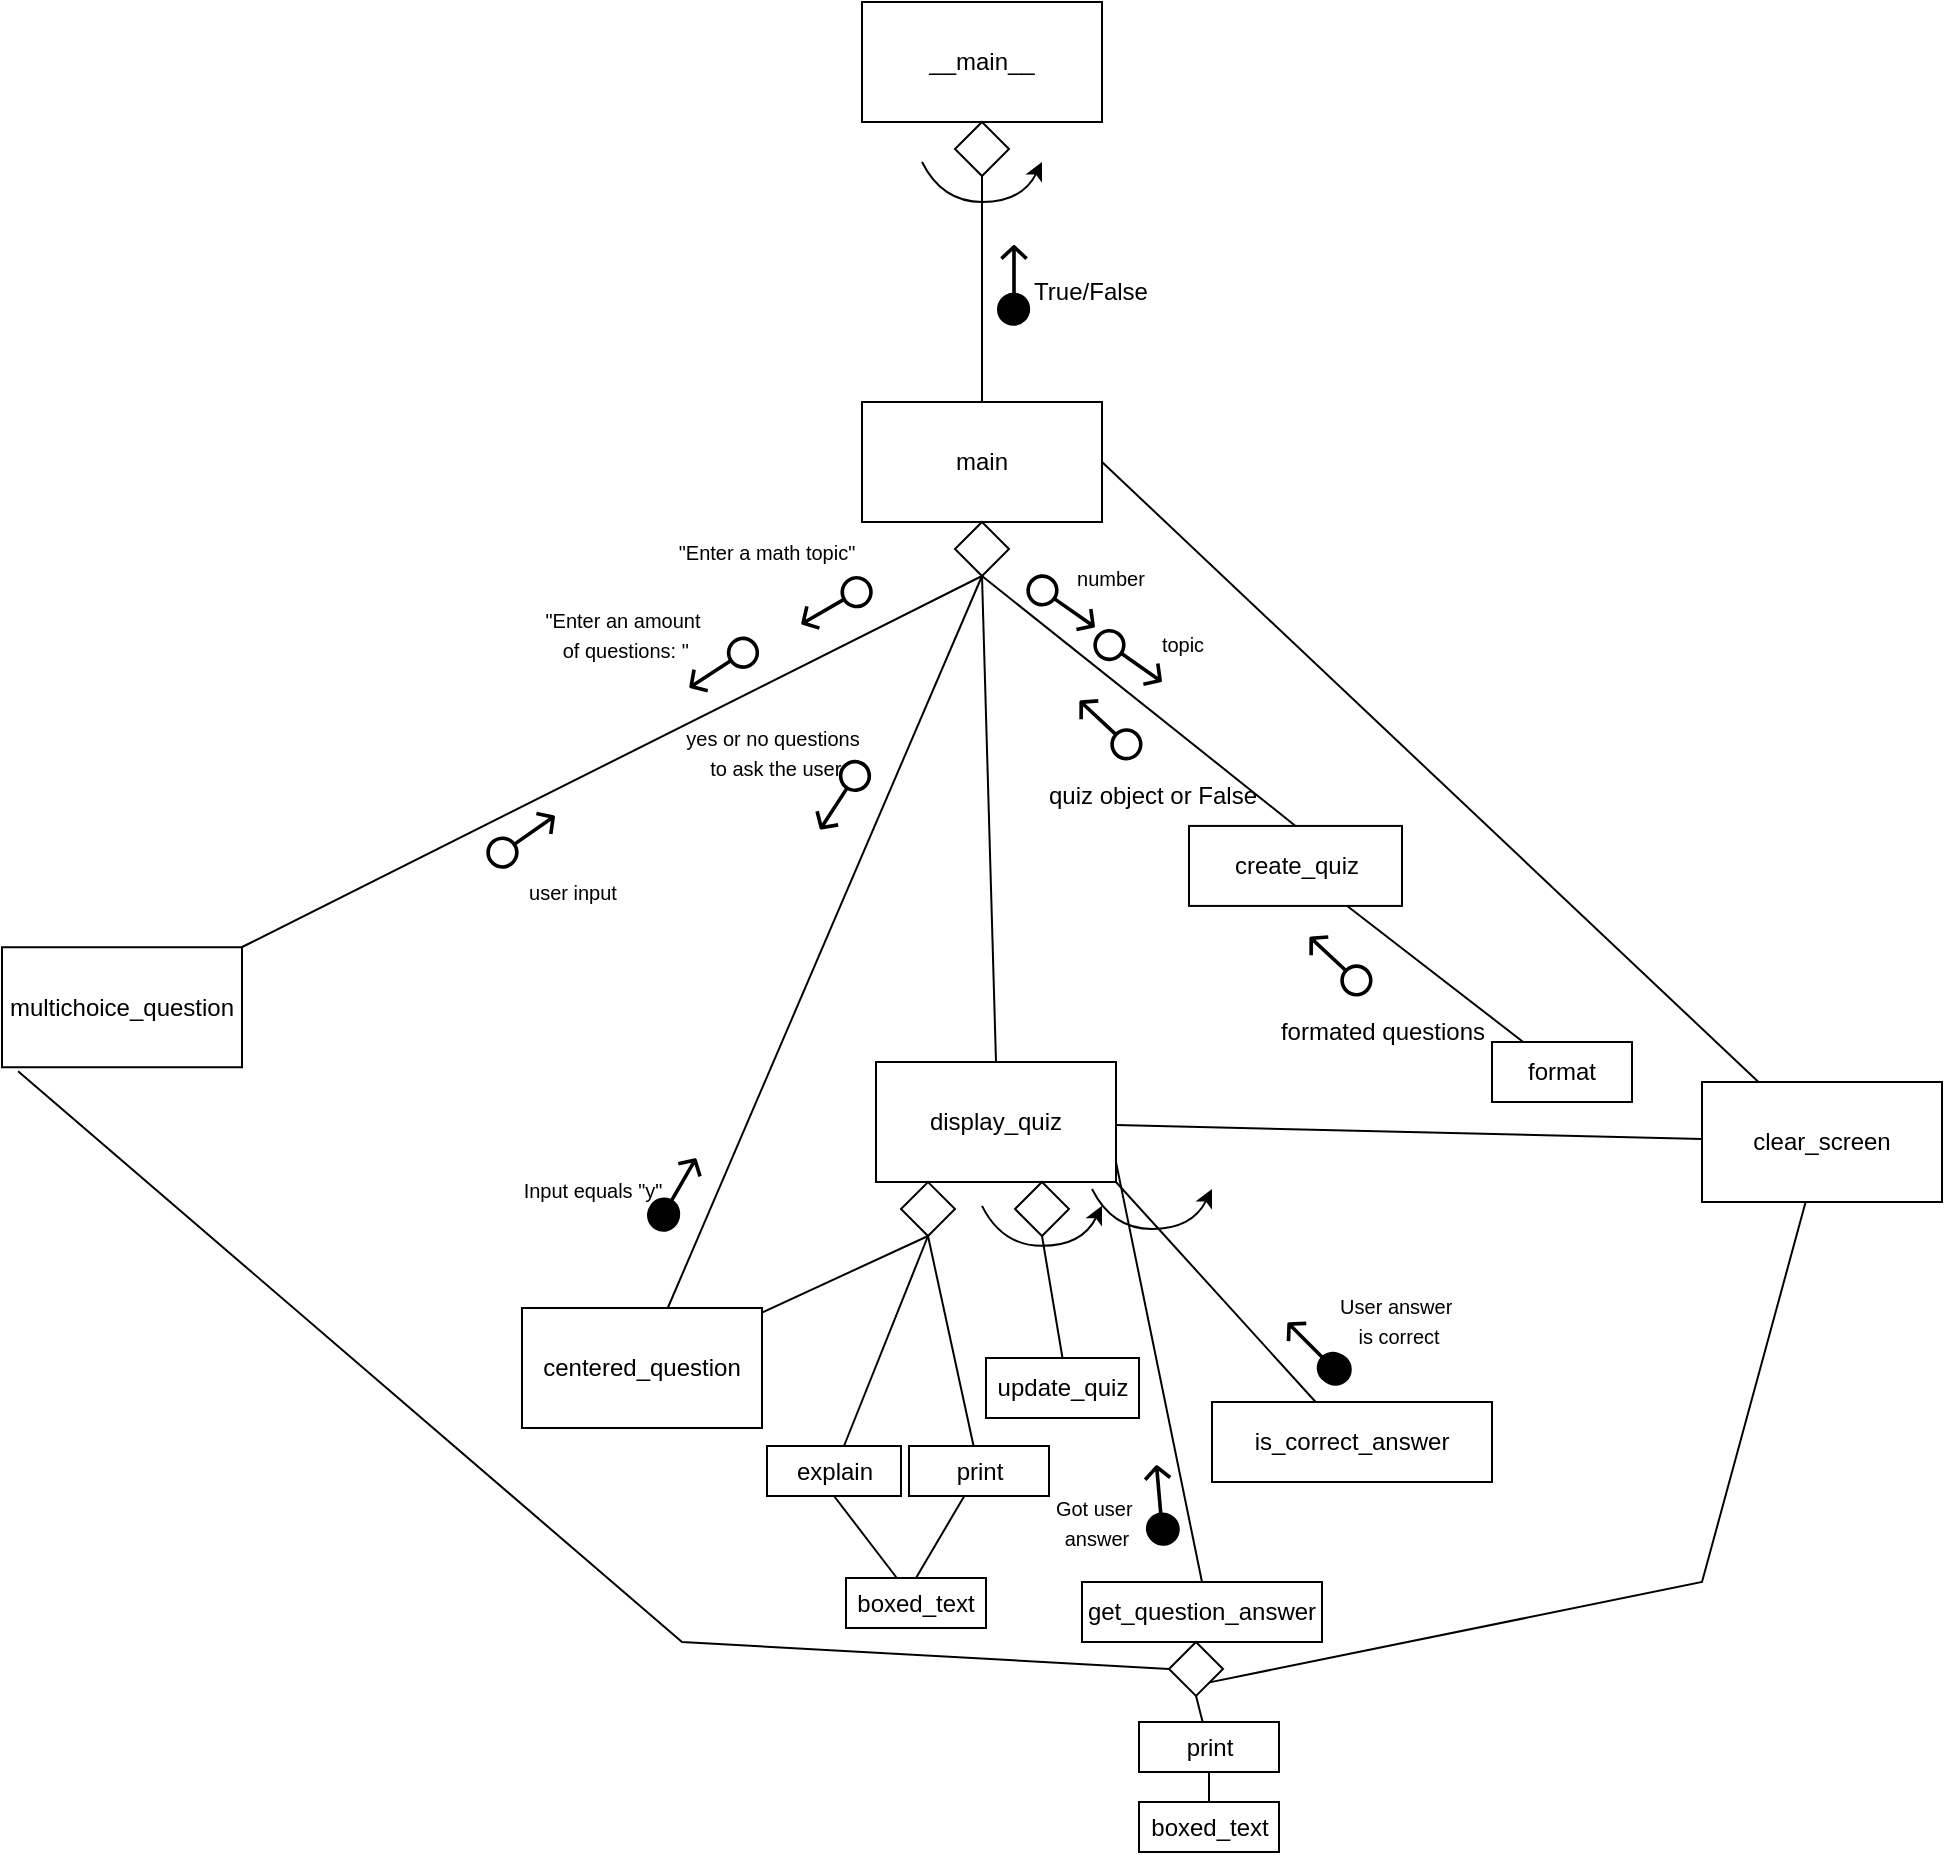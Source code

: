 <mxfile version="26.2.14">
  <diagram name="Page-1" id="f_3oM0i7yv1ToYmqykZj">
    <mxGraphModel dx="1382" dy="791" grid="1" gridSize="10" guides="1" tooltips="1" connect="1" arrows="1" fold="1" page="1" pageScale="1" pageWidth="3300" pageHeight="2339" math="0" shadow="0">
      <root>
        <mxCell id="0" />
        <mxCell id="1" parent="0" />
        <mxCell id="BkOrvYqyjtyI4UNcTYps-45" value="__main__" style="whiteSpace=wrap;html=1;" parent="1" vertex="1">
          <mxGeometry x="880" y="150" width="120" height="60" as="geometry" />
        </mxCell>
        <mxCell id="BkOrvYqyjtyI4UNcTYps-46" value="" style="rhombus;whiteSpace=wrap;html=1;fillColor=none;" parent="1" vertex="1">
          <mxGeometry x="926.5" y="210" width="27" height="27" as="geometry" />
        </mxCell>
        <mxCell id="BkOrvYqyjtyI4UNcTYps-47" value="" style="endArrow=none;html=1;entryX=0.5;entryY=1;entryDx=0;entryDy=0;" parent="1" target="BkOrvYqyjtyI4UNcTYps-46" edge="1">
          <mxGeometry width="50" height="50" relative="1" as="geometry">
            <mxPoint x="940" y="350" as="sourcePoint" />
            <mxPoint x="855" y="231" as="targetPoint" />
          </mxGeometry>
        </mxCell>
        <mxCell id="BkOrvYqyjtyI4UNcTYps-48" value="" style="curved=1;endArrow=classic;html=1;rounded=0;" parent="1" edge="1">
          <mxGeometry width="50" height="50" relative="1" as="geometry">
            <mxPoint x="910" y="230" as="sourcePoint" />
            <mxPoint x="970" y="230" as="targetPoint" />
            <Array as="points">
              <mxPoint x="920" y="250" />
              <mxPoint x="960" y="250" />
            </Array>
          </mxGeometry>
        </mxCell>
        <mxCell id="BkOrvYqyjtyI4UNcTYps-49" value="" style="group;rotation=-90;" parent="1" vertex="1" connectable="0">
          <mxGeometry x="940" y="280" width="40" height="23" as="geometry" />
        </mxCell>
        <mxCell id="BkOrvYqyjtyI4UNcTYps-50" value="" style="outlineConnect=0;fontColor=#232F3E;gradientColor=none;strokeColor=none;dashed=0;verticalLabelPosition=bottom;verticalAlign=top;align=center;html=1;fontSize=12;fontStyle=0;aspect=fixed;pointerEvents=1;shape=mxgraph.aws4.elastic_ip_address;fillColor=#000000;rotation=-90;" parent="BkOrvYqyjtyI4UNcTYps-49" vertex="1">
          <mxGeometry x="-4" y="3" width="40" height="16.923" as="geometry" />
        </mxCell>
        <mxCell id="BkOrvYqyjtyI4UNcTYps-51" value="" style="ellipse;whiteSpace=wrap;html=1;aspect=fixed;fillColor=#000000;rotation=-180;" parent="BkOrvYqyjtyI4UNcTYps-49" vertex="1">
          <mxGeometry x="8" y="16" width="15.385" height="15.385" as="geometry" />
        </mxCell>
        <mxCell id="BkOrvYqyjtyI4UNcTYps-52" value="True/False" style="text;html=1;align=center;verticalAlign=middle;resizable=0;points=[];autosize=1;strokeColor=none;fillColor=none;" parent="1" vertex="1">
          <mxGeometry x="953.5" y="280" width="80" height="30" as="geometry" />
        </mxCell>
        <mxCell id="BkOrvYqyjtyI4UNcTYps-53" value="main" style="whiteSpace=wrap;html=1;" parent="1" vertex="1">
          <mxGeometry x="880" y="350" width="120" height="60" as="geometry" />
        </mxCell>
        <mxCell id="BkOrvYqyjtyI4UNcTYps-54" value="display_quiz" style="rounded=0;whiteSpace=wrap;html=1;" parent="1" vertex="1">
          <mxGeometry x="887" y="680" width="120" height="60" as="geometry" />
        </mxCell>
        <mxCell id="BkOrvYqyjtyI4UNcTYps-55" value="" style="rhombus;whiteSpace=wrap;html=1;fillColor=none;" parent="1" vertex="1">
          <mxGeometry x="926.5" y="410" width="27" height="27" as="geometry" />
        </mxCell>
        <mxCell id="BkOrvYqyjtyI4UNcTYps-56" value="" style="endArrow=none;html=1;entryX=0.5;entryY=1;entryDx=0;entryDy=0;exitX=0.5;exitY=0;exitDx=0;exitDy=0;" parent="1" source="BkOrvYqyjtyI4UNcTYps-54" target="BkOrvYqyjtyI4UNcTYps-55" edge="1">
          <mxGeometry width="50" height="50" relative="1" as="geometry">
            <mxPoint x="170" y="655.5" as="sourcePoint" />
            <mxPoint x="707" y="434.5" as="targetPoint" />
          </mxGeometry>
        </mxCell>
        <mxCell id="BkOrvYqyjtyI4UNcTYps-57" value="create_quiz" style="whiteSpace=wrap;html=1;" parent="1" vertex="1">
          <mxGeometry x="1043.5" y="561.96" width="106.5" height="40" as="geometry" />
        </mxCell>
        <mxCell id="BkOrvYqyjtyI4UNcTYps-58" value="" style="endArrow=none;html=1;entryX=0.5;entryY=1;entryDx=0;entryDy=0;exitX=0.5;exitY=0;exitDx=0;exitDy=0;" parent="1" source="BkOrvYqyjtyI4UNcTYps-57" target="BkOrvYqyjtyI4UNcTYps-55" edge="1">
          <mxGeometry width="50" height="50" relative="1" as="geometry">
            <mxPoint x="1030" y="590" as="sourcePoint" />
            <mxPoint x="950" y="447" as="targetPoint" />
          </mxGeometry>
        </mxCell>
        <mxCell id="BkOrvYqyjtyI4UNcTYps-60" value="is_correct_answer" style="whiteSpace=wrap;html=1;" parent="1" vertex="1">
          <mxGeometry x="1055" y="850" width="140" height="40" as="geometry" />
        </mxCell>
        <mxCell id="BkOrvYqyjtyI4UNcTYps-61" value="" style="endArrow=none;html=1;rounded=0;exitX=1;exitY=1;exitDx=0;exitDy=0;" parent="1" source="BkOrvYqyjtyI4UNcTYps-54" target="BkOrvYqyjtyI4UNcTYps-60" edge="1">
          <mxGeometry width="50" height="50" relative="1" as="geometry">
            <mxPoint x="1020" y="740.08" as="sourcePoint" />
            <mxPoint x="1060" y="756" as="targetPoint" />
          </mxGeometry>
        </mxCell>
        <mxCell id="BkOrvYqyjtyI4UNcTYps-62" value="" style="group;rotation=-135;" parent="1" vertex="1" connectable="0">
          <mxGeometry x="1090" y="800" width="100" height="32.46" as="geometry" />
        </mxCell>
        <mxCell id="BkOrvYqyjtyI4UNcTYps-63" value="" style="outlineConnect=0;fontColor=#232F3E;gradientColor=none;strokeColor=none;dashed=0;verticalLabelPosition=bottom;verticalAlign=top;align=center;html=1;fontSize=12;fontStyle=0;aspect=fixed;pointerEvents=1;shape=mxgraph.aws4.elastic_ip_address;fillColor=#000000;rotation=-135;" parent="BkOrvYqyjtyI4UNcTYps-62" vertex="1">
          <mxGeometry x="-3" y="16" width="40" height="16.923" as="geometry" />
        </mxCell>
        <mxCell id="BkOrvYqyjtyI4UNcTYps-64" value="" style="ellipse;whiteSpace=wrap;html=1;aspect=fixed;fillColor=#000000;rotation=-225;" parent="BkOrvYqyjtyI4UNcTYps-62" vertex="1">
          <mxGeometry x="19" y="26" width="15.385" height="15.385" as="geometry" />
        </mxCell>
        <mxCell id="BkOrvYqyjtyI4UNcTYps-65" value="&lt;font style=&quot;font-size: 10px;&quot;&gt;User answer&amp;nbsp;&lt;/font&gt;&lt;div&gt;&lt;font style=&quot;font-size: 10px;&quot;&gt;is correct&lt;/font&gt;&lt;/div&gt;" style="text;html=1;align=center;verticalAlign=middle;resizable=0;points=[];autosize=1;strokeColor=none;fillColor=none;rotation=0;" parent="BkOrvYqyjtyI4UNcTYps-62" vertex="1">
          <mxGeometry x="18" y="-11" width="80" height="40" as="geometry" />
        </mxCell>
        <mxCell id="BkOrvYqyjtyI4UNcTYps-66" value="" style="curved=1;endArrow=classic;html=1;rounded=0;" parent="1" edge="1">
          <mxGeometry width="50" height="50" relative="1" as="geometry">
            <mxPoint x="940" y="751.92" as="sourcePoint" />
            <mxPoint x="1000" y="751.92" as="targetPoint" />
            <Array as="points">
              <mxPoint x="950" y="771.92" />
              <mxPoint x="990" y="771.92" />
            </Array>
          </mxGeometry>
        </mxCell>
        <mxCell id="BkOrvYqyjtyI4UNcTYps-67" value="" style="rhombus;whiteSpace=wrap;html=1;fillColor=none;" parent="1" vertex="1">
          <mxGeometry x="956.5" y="740" width="27" height="27" as="geometry" />
        </mxCell>
        <mxCell id="BkOrvYqyjtyI4UNcTYps-68" value="update_quiz" style="whiteSpace=wrap;html=1;" parent="1" vertex="1">
          <mxGeometry x="942" y="828" width="76.5" height="30" as="geometry" />
        </mxCell>
        <mxCell id="BkOrvYqyjtyI4UNcTYps-69" value="" style="endArrow=none;html=1;rounded=0;exitX=0.5;exitY=1;exitDx=0;exitDy=0;entryX=0.5;entryY=0;entryDx=0;entryDy=0;" parent="1" source="BkOrvYqyjtyI4UNcTYps-67" target="BkOrvYqyjtyI4UNcTYps-68" edge="1">
          <mxGeometry width="50" height="50" relative="1" as="geometry">
            <mxPoint x="945" y="747" as="sourcePoint" />
            <mxPoint x="1020" y="900" as="targetPoint" />
          </mxGeometry>
        </mxCell>
        <mxCell id="BkOrvYqyjtyI4UNcTYps-70" value="get_question_answer" style="whiteSpace=wrap;html=1;" parent="1" vertex="1">
          <mxGeometry x="990" y="940" width="120" height="30" as="geometry" />
        </mxCell>
        <mxCell id="BkOrvYqyjtyI4UNcTYps-71" value="" style="endArrow=none;html=1;rounded=0;entryX=0.5;entryY=0;entryDx=0;entryDy=0;" parent="1" target="BkOrvYqyjtyI4UNcTYps-70" edge="1">
          <mxGeometry width="50" height="50" relative="1" as="geometry">
            <mxPoint x="1007" y="730.08" as="sourcePoint" />
            <mxPoint x="880" y="890" as="targetPoint" />
          </mxGeometry>
        </mxCell>
        <mxCell id="BkOrvYqyjtyI4UNcTYps-72" value="" style="group;rotation=-95;" parent="1" vertex="1" connectable="0">
          <mxGeometry x="940" y="900" width="40" height="23" as="geometry" />
        </mxCell>
        <mxCell id="BkOrvYqyjtyI4UNcTYps-73" value="" style="outlineConnect=0;fontColor=#232F3E;gradientColor=none;strokeColor=none;dashed=0;verticalLabelPosition=bottom;verticalAlign=top;align=center;html=1;fontSize=12;fontStyle=0;aspect=fixed;pointerEvents=1;shape=mxgraph.aws4.elastic_ip_address;fillColor=#000000;rotation=-95;" parent="BkOrvYqyjtyI4UNcTYps-72" vertex="1">
          <mxGeometry x="69" y="-7" width="40" height="16.923" as="geometry" />
        </mxCell>
        <mxCell id="BkOrvYqyjtyI4UNcTYps-74" value="" style="ellipse;whiteSpace=wrap;html=1;aspect=fixed;fillColor=#000000;rotation=-185;" parent="BkOrvYqyjtyI4UNcTYps-72" vertex="1">
          <mxGeometry x="83" y="6" width="15.385" height="15.385" as="geometry" />
        </mxCell>
        <mxCell id="BkOrvYqyjtyI4UNcTYps-75" value="&lt;font size=&quot;1&quot;&gt;Got user&amp;nbsp;&lt;/font&gt;&lt;div&gt;&lt;font size=&quot;1&quot;&gt;answer&lt;/font&gt;&lt;/div&gt;" style="text;html=1;align=center;verticalAlign=middle;resizable=0;points=[];autosize=1;strokeColor=none;fillColor=none;rotation=0;" parent="1" vertex="1">
          <mxGeometry x="966.5" y="890" width="60" height="40" as="geometry" />
        </mxCell>
        <mxCell id="BkOrvYqyjtyI4UNcTYps-76" value="print" style="whiteSpace=wrap;html=1;" parent="1" vertex="1">
          <mxGeometry x="903.5" y="872" width="70" height="25" as="geometry" />
        </mxCell>
        <mxCell id="BkOrvYqyjtyI4UNcTYps-77" value="" style="endArrow=none;html=1;rounded=0;exitX=0.5;exitY=1;exitDx=0;exitDy=0;" parent="1" source="BkOrvYqyjtyI4UNcTYps-79" target="BkOrvYqyjtyI4UNcTYps-76" edge="1">
          <mxGeometry width="50" height="50" relative="1" as="geometry">
            <mxPoint x="810" y="740" as="sourcePoint" />
            <mxPoint x="830" y="960" as="targetPoint" />
          </mxGeometry>
        </mxCell>
        <mxCell id="BkOrvYqyjtyI4UNcTYps-78" value="" style="curved=1;endArrow=classic;html=1;rounded=0;" parent="1" edge="1">
          <mxGeometry width="50" height="50" relative="1" as="geometry">
            <mxPoint x="995" y="743.5" as="sourcePoint" />
            <mxPoint x="1055" y="743.5" as="targetPoint" />
            <Array as="points">
              <mxPoint x="1005" y="763.5" />
              <mxPoint x="1045" y="763.5" />
            </Array>
          </mxGeometry>
        </mxCell>
        <mxCell id="BkOrvYqyjtyI4UNcTYps-79" value="" style="rhombus;whiteSpace=wrap;html=1;fillColor=none;" parent="1" vertex="1">
          <mxGeometry x="899.5" y="740.08" width="27" height="26.92" as="geometry" />
        </mxCell>
        <mxCell id="BkOrvYqyjtyI4UNcTYps-81" value="explain" style="whiteSpace=wrap;html=1;" parent="1" vertex="1">
          <mxGeometry x="832.5" y="872" width="67" height="25" as="geometry" />
        </mxCell>
        <mxCell id="BkOrvYqyjtyI4UNcTYps-82" value="" style="endArrow=none;html=1;rounded=0;exitX=0.5;exitY=1;exitDx=0;exitDy=0;" parent="1" source="BkOrvYqyjtyI4UNcTYps-79" target="BkOrvYqyjtyI4UNcTYps-81" edge="1">
          <mxGeometry width="50" height="50" relative="1" as="geometry">
            <mxPoint x="910" y="780" as="sourcePoint" />
            <mxPoint x="773" y="987.5" as="targetPoint" />
          </mxGeometry>
        </mxCell>
        <mxCell id="BkOrvYqyjtyI4UNcTYps-86" value="" style="endArrow=none;html=1;rounded=0;entryX=0.5;entryY=0;entryDx=0;entryDy=0;" parent="1" source="BkOrvYqyjtyI4UNcTYps-76" target="BkOrvYqyjtyI4UNcTYps-87" edge="1">
          <mxGeometry width="50" height="50" relative="1" as="geometry">
            <mxPoint x="915.5" y="856.54" as="sourcePoint" />
            <mxPoint x="898.5" y="926.54" as="targetPoint" />
          </mxGeometry>
        </mxCell>
        <mxCell id="BkOrvYqyjtyI4UNcTYps-87" value="boxed_text" style="whiteSpace=wrap;html=1;" parent="1" vertex="1">
          <mxGeometry x="872" y="938" width="70" height="25" as="geometry" />
        </mxCell>
        <mxCell id="BkOrvYqyjtyI4UNcTYps-88" value="" style="endArrow=none;html=1;rounded=0;exitX=0.5;exitY=1;exitDx=0;exitDy=0;" parent="1" source="BkOrvYqyjtyI4UNcTYps-81" target="BkOrvYqyjtyI4UNcTYps-87" edge="1">
          <mxGeometry width="50" height="50" relative="1" as="geometry">
            <mxPoint x="828.5" y="916.54" as="sourcePoint" />
            <mxPoint x="736.5" y="1044.54" as="targetPoint" />
          </mxGeometry>
        </mxCell>
        <mxCell id="BkOrvYqyjtyI4UNcTYps-90" value="" style="outlineConnect=0;fontColor=#232F3E;gradientColor=none;strokeColor=none;dashed=0;verticalLabelPosition=bottom;verticalAlign=top;align=center;html=1;fontSize=12;fontStyle=0;aspect=fixed;pointerEvents=1;shape=mxgraph.aws4.elastic_ip_address;fillColor=#000000;rotation=35;" parent="1" vertex="1">
          <mxGeometry x="960" y="442.58" width="40" height="16.923" as="geometry" />
        </mxCell>
        <mxCell id="BkOrvYqyjtyI4UNcTYps-91" value="&lt;font size=&quot;1&quot;&gt;number&lt;/font&gt;" style="text;html=1;align=center;verticalAlign=middle;resizable=0;points=[];autosize=1;strokeColor=none;fillColor=none;" parent="1" vertex="1">
          <mxGeometry x="973.5" y="422.5" width="60" height="30" as="geometry" />
        </mxCell>
        <mxCell id="BkOrvYqyjtyI4UNcTYps-92" value="&lt;font size=&quot;1&quot;&gt;topic&lt;/font&gt;" style="text;html=1;align=center;verticalAlign=middle;resizable=0;points=[];autosize=1;strokeColor=none;fillColor=none;" parent="1" vertex="1">
          <mxGeometry x="1020" y="456.04" width="40" height="30" as="geometry" />
        </mxCell>
        <mxCell id="BkOrvYqyjtyI4UNcTYps-93" value="" style="outlineConnect=0;fontColor=#232F3E;gradientColor=none;strokeColor=none;dashed=0;verticalLabelPosition=bottom;verticalAlign=top;align=center;html=1;fontSize=12;fontStyle=0;aspect=fixed;pointerEvents=1;shape=mxgraph.aws4.elastic_ip_address;fillColor=#000000;rotation=-137;" parent="1" vertex="1">
          <mxGeometry x="983.5" y="504.58" width="40" height="16.923" as="geometry" />
        </mxCell>
        <mxCell id="BkOrvYqyjtyI4UNcTYps-94" value="quiz object or False" style="text;html=1;align=center;verticalAlign=middle;resizable=0;points=[];autosize=1;strokeColor=none;fillColor=none;" parent="1" vertex="1">
          <mxGeometry x="960" y="531.96" width="130" height="30" as="geometry" />
        </mxCell>
        <mxCell id="BkOrvYqyjtyI4UNcTYps-95" value="" style="outlineConnect=0;fontColor=#232F3E;gradientColor=none;strokeColor=none;dashed=0;verticalLabelPosition=bottom;verticalAlign=top;align=center;html=1;fontSize=12;fontStyle=0;aspect=fixed;pointerEvents=1;shape=mxgraph.aws4.elastic_ip_address;fillColor=#000000;rotation=35;" parent="1" vertex="1">
          <mxGeometry x="993.5" y="469.92" width="40" height="16.923" as="geometry" />
        </mxCell>
        <mxCell id="BkOrvYqyjtyI4UNcTYps-97" value="centered_question" style="whiteSpace=wrap;html=1;" parent="1" vertex="1">
          <mxGeometry x="710" y="803" width="120" height="60" as="geometry" />
        </mxCell>
        <mxCell id="BkOrvYqyjtyI4UNcTYps-98" value="multichoice_question" style="whiteSpace=wrap;html=1;" parent="1" vertex="1">
          <mxGeometry x="450" y="622.62" width="120" height="60" as="geometry" />
        </mxCell>
        <mxCell id="BkOrvYqyjtyI4UNcTYps-99" value="clear_screen" style="whiteSpace=wrap;html=1;" parent="1" vertex="1">
          <mxGeometry x="1300" y="690" width="120" height="60" as="geometry" />
        </mxCell>
        <mxCell id="BkOrvYqyjtyI4UNcTYps-110" value="" style="endArrow=none;html=1;entryX=0.5;entryY=1;entryDx=0;entryDy=0;" parent="1" source="BkOrvYqyjtyI4UNcTYps-97" target="BkOrvYqyjtyI4UNcTYps-55" edge="1">
          <mxGeometry width="50" height="50" relative="1" as="geometry">
            <mxPoint x="957" y="690" as="sourcePoint" />
            <mxPoint x="950" y="447" as="targetPoint" />
          </mxGeometry>
        </mxCell>
        <mxCell id="BkOrvYqyjtyI4UNcTYps-111" value="" style="endArrow=none;html=1;rounded=0;exitX=0.5;exitY=1;exitDx=0;exitDy=0;" parent="1" source="BkOrvYqyjtyI4UNcTYps-79" target="BkOrvYqyjtyI4UNcTYps-97" edge="1">
          <mxGeometry width="50" height="50" relative="1" as="geometry">
            <mxPoint x="923" y="777" as="sourcePoint" />
            <mxPoint x="710" y="840" as="targetPoint" />
          </mxGeometry>
        </mxCell>
        <mxCell id="BkOrvYqyjtyI4UNcTYps-113" value="" style="endArrow=none;html=1;entryX=1;entryY=0.5;entryDx=0;entryDy=0;" parent="1" source="BkOrvYqyjtyI4UNcTYps-99" target="BkOrvYqyjtyI4UNcTYps-53" edge="1">
          <mxGeometry width="50" height="50" relative="1" as="geometry">
            <mxPoint x="615" y="848" as="sourcePoint" />
            <mxPoint x="860" y="450" as="targetPoint" />
          </mxGeometry>
        </mxCell>
        <mxCell id="BkOrvYqyjtyI4UNcTYps-114" value="" style="endArrow=none;html=1;" parent="1" source="BkOrvYqyjtyI4UNcTYps-99" target="BkOrvYqyjtyI4UNcTYps-54" edge="1">
          <mxGeometry width="50" height="50" relative="1" as="geometry">
            <mxPoint x="678.511" y="996" as="sourcePoint" />
            <mxPoint x="872" y="713" as="targetPoint" />
          </mxGeometry>
        </mxCell>
        <mxCell id="BkOrvYqyjtyI4UNcTYps-115" value="" style="endArrow=none;html=1;entryX=0.5;entryY=1;entryDx=0;entryDy=0;" parent="1" source="BkOrvYqyjtyI4UNcTYps-98" target="BkOrvYqyjtyI4UNcTYps-55" edge="1">
          <mxGeometry width="50" height="50" relative="1" as="geometry">
            <mxPoint x="793" y="813" as="sourcePoint" />
            <mxPoint x="950" y="447" as="targetPoint" />
          </mxGeometry>
        </mxCell>
        <mxCell id="BkOrvYqyjtyI4UNcTYps-116" value="" style="outlineConnect=0;fontColor=#232F3E;gradientColor=none;strokeColor=none;dashed=0;verticalLabelPosition=bottom;verticalAlign=top;align=center;html=1;fontSize=12;fontStyle=0;aspect=fixed;pointerEvents=1;shape=mxgraph.aws4.elastic_ip_address;fillColor=#000000;rotation=123;" parent="1" vertex="1">
          <mxGeometry x="850" y="538.5" width="40" height="16.923" as="geometry" />
        </mxCell>
        <mxCell id="BkOrvYqyjtyI4UNcTYps-117" value="&lt;font size=&quot;1&quot;&gt;yes or no questions&lt;/font&gt;&lt;div&gt;&lt;font size=&quot;1&quot;&gt;&amp;nbsp;to ask the user&lt;/font&gt;&lt;/div&gt;" style="text;html=1;align=center;verticalAlign=middle;resizable=0;points=[];autosize=1;strokeColor=none;fillColor=none;" parent="1" vertex="1">
          <mxGeometry x="780" y="504.58" width="110" height="40" as="geometry" />
        </mxCell>
        <mxCell id="BkOrvYqyjtyI4UNcTYps-122" value="&lt;font style=&quot;font-size: 10px;&quot;&gt;Input equals &quot;y&quot;&lt;/font&gt;" style="text;html=1;align=center;verticalAlign=middle;resizable=0;points=[];autosize=1;strokeColor=none;fillColor=none;" parent="1" vertex="1">
          <mxGeometry x="700" y="729" width="90" height="30" as="geometry" />
        </mxCell>
        <mxCell id="BkOrvYqyjtyI4UNcTYps-123" value="" style="group;rotation=-60;" parent="1" vertex="1" connectable="0">
          <mxGeometry x="770" y="736" width="40" height="23" as="geometry" />
        </mxCell>
        <mxCell id="BkOrvYqyjtyI4UNcTYps-124" value="" style="outlineConnect=0;fontColor=#232F3E;gradientColor=none;strokeColor=none;dashed=0;verticalLabelPosition=bottom;verticalAlign=top;align=center;html=1;fontSize=12;fontStyle=0;aspect=fixed;pointerEvents=1;shape=mxgraph.aws4.elastic_ip_address;fillColor=#000000;rotation=-60;" parent="BkOrvYqyjtyI4UNcTYps-123" vertex="1">
          <mxGeometry x="-3" y="1" width="40" height="16.923" as="geometry" />
        </mxCell>
        <mxCell id="BkOrvYqyjtyI4UNcTYps-125" value="" style="ellipse;whiteSpace=wrap;html=1;aspect=fixed;fillColor=#000000;rotation=-150;" parent="BkOrvYqyjtyI4UNcTYps-123" vertex="1">
          <mxGeometry x="3" y="13" width="15.385" height="15.385" as="geometry" />
        </mxCell>
        <mxCell id="BkOrvYqyjtyI4UNcTYps-126" value="" style="group;rotation=-213;" parent="1" vertex="1" connectable="0">
          <mxGeometry x="863.5" y="424.42" width="40" height="23" as="geometry" />
        </mxCell>
        <mxCell id="BkOrvYqyjtyI4UNcTYps-127" value="" style="outlineConnect=0;fontColor=#232F3E;gradientColor=none;strokeColor=none;dashed=0;verticalLabelPosition=bottom;verticalAlign=top;align=center;html=1;fontSize=12;fontStyle=0;aspect=fixed;pointerEvents=1;shape=mxgraph.aws4.elastic_ip_address;fillColor=#000000;rotation=-213;" parent="BkOrvYqyjtyI4UNcTYps-126" vertex="1">
          <mxGeometry x="-73" y="49" width="40" height="16.923" as="geometry" />
        </mxCell>
        <mxCell id="BkOrvYqyjtyI4UNcTYps-128" value="&lt;font size=&quot;1&quot;&gt;&quot;Enter an amount&lt;/font&gt;&lt;div&gt;&lt;font size=&quot;1&quot;&gt;&amp;nbsp;of questions: &quot;&lt;/font&gt;&lt;/div&gt;" style="text;html=1;align=center;verticalAlign=middle;resizable=0;points=[];autosize=1;strokeColor=none;fillColor=none;" parent="1" vertex="1">
          <mxGeometry x="710" y="446.04" width="100" height="40" as="geometry" />
        </mxCell>
        <mxCell id="BkOrvYqyjtyI4UNcTYps-129" value="&lt;font size=&quot;1&quot;&gt;&quot;Enter a math topic&quot;&lt;/font&gt;" style="text;html=1;align=center;verticalAlign=middle;resizable=0;points=[];autosize=1;strokeColor=none;fillColor=none;" parent="1" vertex="1">
          <mxGeometry x="777" y="410" width="110" height="30" as="geometry" />
        </mxCell>
        <mxCell id="BkOrvYqyjtyI4UNcTYps-130" value="" style="outlineConnect=0;fontColor=#232F3E;gradientColor=none;strokeColor=none;dashed=0;verticalLabelPosition=bottom;verticalAlign=top;align=center;html=1;fontSize=12;fontStyle=0;aspect=fixed;pointerEvents=1;shape=mxgraph.aws4.elastic_ip_address;fillColor=#000000;rotation=-210;" parent="1" vertex="1">
          <mxGeometry x="847" y="442.58" width="40" height="16.923" as="geometry" />
        </mxCell>
        <mxCell id="BkOrvYqyjtyI4UNcTYps-131" value="" style="outlineConnect=0;fontColor=#232F3E;gradientColor=none;strokeColor=none;dashed=0;verticalLabelPosition=bottom;verticalAlign=top;align=center;html=1;fontSize=12;fontStyle=0;aspect=fixed;pointerEvents=1;shape=mxgraph.aws4.elastic_ip_address;fillColor=#000000;rotation=-35;" parent="1" vertex="1">
          <mxGeometry x="690" y="560" width="40" height="16.923" as="geometry" />
        </mxCell>
        <mxCell id="BkOrvYqyjtyI4UNcTYps-132" value="&lt;font size=&quot;1&quot;&gt;user input&lt;/font&gt;" style="text;html=1;align=center;verticalAlign=middle;resizable=0;points=[];autosize=1;strokeColor=none;fillColor=none;" parent="1" vertex="1">
          <mxGeometry x="700" y="580" width="70" height="30" as="geometry" />
        </mxCell>
        <mxCell id="6zkClaDW1Vqxpz1mdwq9-1" value="format" style="whiteSpace=wrap;html=1;" vertex="1" parent="1">
          <mxGeometry x="1195" y="670" width="70" height="30" as="geometry" />
        </mxCell>
        <mxCell id="6zkClaDW1Vqxpz1mdwq9-2" value="" style="endArrow=none;html=1;rounded=0;" edge="1" parent="1" source="6zkClaDW1Vqxpz1mdwq9-1" target="BkOrvYqyjtyI4UNcTYps-57">
          <mxGeometry width="50" height="50" relative="1" as="geometry">
            <mxPoint x="1050" y="640" as="sourcePoint" />
            <mxPoint x="1100" y="590" as="targetPoint" />
          </mxGeometry>
        </mxCell>
        <mxCell id="6zkClaDW1Vqxpz1mdwq9-3" value="" style="outlineConnect=0;fontColor=#232F3E;gradientColor=none;strokeColor=none;dashed=0;verticalLabelPosition=bottom;verticalAlign=top;align=center;html=1;fontSize=12;fontStyle=0;aspect=fixed;pointerEvents=1;shape=mxgraph.aws4.elastic_ip_address;fillColor=#000000;rotation=-137;" vertex="1" parent="1">
          <mxGeometry x="1098.5" y="622.62" width="40" height="16.923" as="geometry" />
        </mxCell>
        <mxCell id="6zkClaDW1Vqxpz1mdwq9-4" value="formated questions" style="text;html=1;align=center;verticalAlign=middle;resizable=0;points=[];autosize=1;strokeColor=none;fillColor=none;" vertex="1" parent="1">
          <mxGeometry x="1075" y="650.0" width="130" height="30" as="geometry" />
        </mxCell>
        <mxCell id="6zkClaDW1Vqxpz1mdwq9-5" value="print" style="whiteSpace=wrap;html=1;" vertex="1" parent="1">
          <mxGeometry x="1018.5" y="1010.0" width="70" height="25" as="geometry" />
        </mxCell>
        <mxCell id="6zkClaDW1Vqxpz1mdwq9-6" value="" style="endArrow=none;html=1;rounded=0;exitX=0.5;exitY=1;exitDx=0;exitDy=0;" edge="1" parent="1" source="6zkClaDW1Vqxpz1mdwq9-7" target="6zkClaDW1Vqxpz1mdwq9-5">
          <mxGeometry width="50" height="50" relative="1" as="geometry">
            <mxPoint x="944" y="969.92" as="sourcePoint" />
            <mxPoint x="964" y="1189.92" as="targetPoint" />
          </mxGeometry>
        </mxCell>
        <mxCell id="6zkClaDW1Vqxpz1mdwq9-7" value="" style="rhombus;whiteSpace=wrap;html=1;fillColor=none;" vertex="1" parent="1">
          <mxGeometry x="1033.5" y="970.0" width="27" height="26.92" as="geometry" />
        </mxCell>
        <mxCell id="6zkClaDW1Vqxpz1mdwq9-10" value="" style="endArrow=none;html=1;rounded=0;entryX=0.5;entryY=0;entryDx=0;entryDy=0;" edge="1" parent="1" source="6zkClaDW1Vqxpz1mdwq9-5" target="6zkClaDW1Vqxpz1mdwq9-11">
          <mxGeometry width="50" height="50" relative="1" as="geometry">
            <mxPoint x="1049.5" y="1086.46" as="sourcePoint" />
            <mxPoint x="1032.5" y="1156.46" as="targetPoint" />
          </mxGeometry>
        </mxCell>
        <mxCell id="6zkClaDW1Vqxpz1mdwq9-11" value="boxed_text" style="whiteSpace=wrap;html=1;" vertex="1" parent="1">
          <mxGeometry x="1018.5" y="1050" width="70" height="25" as="geometry" />
        </mxCell>
        <mxCell id="6zkClaDW1Vqxpz1mdwq9-13" value="" style="endArrow=none;html=1;rounded=0;exitX=0.067;exitY=1.033;exitDx=0;exitDy=0;exitPerimeter=0;entryX=0;entryY=0.5;entryDx=0;entryDy=0;" edge="1" parent="1" source="BkOrvYqyjtyI4UNcTYps-98" target="6zkClaDW1Vqxpz1mdwq9-7">
          <mxGeometry width="50" height="50" relative="1" as="geometry">
            <mxPoint x="923" y="777" as="sourcePoint" />
            <mxPoint x="881" y="882" as="targetPoint" />
            <Array as="points">
              <mxPoint x="790" y="970" />
            </Array>
          </mxGeometry>
        </mxCell>
        <mxCell id="6zkClaDW1Vqxpz1mdwq9-16" value="" style="endArrow=none;html=1;rounded=0;exitX=1;exitY=1;exitDx=0;exitDy=0;" edge="1" parent="1" source="6zkClaDW1Vqxpz1mdwq9-7" target="BkOrvYqyjtyI4UNcTYps-99">
          <mxGeometry width="50" height="50" relative="1" as="geometry">
            <mxPoint x="1170" y="729" as="sourcePoint" />
            <mxPoint x="1746" y="1027" as="targetPoint" />
            <Array as="points">
              <mxPoint x="1300" y="940" />
            </Array>
          </mxGeometry>
        </mxCell>
      </root>
    </mxGraphModel>
  </diagram>
</mxfile>
